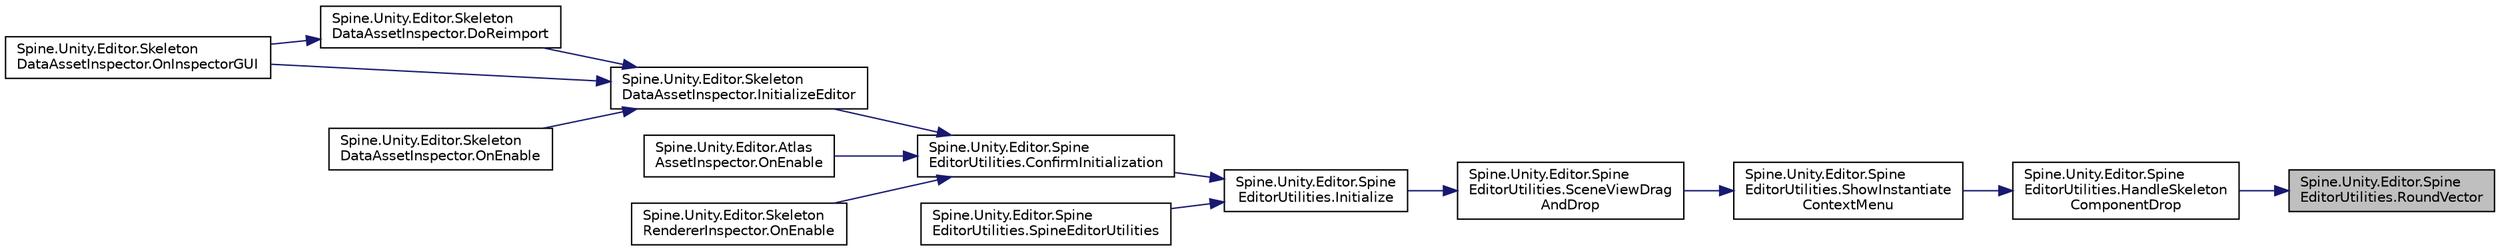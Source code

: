 digraph "Spine.Unity.Editor.SpineEditorUtilities.RoundVector"
{
 // LATEX_PDF_SIZE
  edge [fontname="Helvetica",fontsize="10",labelfontname="Helvetica",labelfontsize="10"];
  node [fontname="Helvetica",fontsize="10",shape=record];
  rankdir="RL";
  Node1 [label="Spine.Unity.Editor.Spine\lEditorUtilities.RoundVector",height=0.2,width=0.4,color="black", fillcolor="grey75", style="filled", fontcolor="black",tooltip="Rounds off vector components to a number of decimal digits."];
  Node1 -> Node2 [dir="back",color="midnightblue",fontsize="10",style="solid",fontname="Helvetica"];
  Node2 [label="Spine.Unity.Editor.Spine\lEditorUtilities.HandleSkeleton\lComponentDrop",height=0.2,width=0.4,color="black", fillcolor="white", style="filled",URL="$class_spine_1_1_unity_1_1_editor_1_1_spine_editor_utilities.html#a9b1006940b64b0a54b57341ed2e5e0d7",tooltip=" "];
  Node2 -> Node3 [dir="back",color="midnightblue",fontsize="10",style="solid",fontname="Helvetica"];
  Node3 [label="Spine.Unity.Editor.Spine\lEditorUtilities.ShowInstantiate\lContextMenu",height=0.2,width=0.4,color="black", fillcolor="white", style="filled",URL="$class_spine_1_1_unity_1_1_editor_1_1_spine_editor_utilities.html#abe8a798bd134276fcb83fc4094134823",tooltip=" "];
  Node3 -> Node4 [dir="back",color="midnightblue",fontsize="10",style="solid",fontname="Helvetica"];
  Node4 [label="Spine.Unity.Editor.Spine\lEditorUtilities.SceneViewDrag\lAndDrop",height=0.2,width=0.4,color="black", fillcolor="white", style="filled",URL="$class_spine_1_1_unity_1_1_editor_1_1_spine_editor_utilities.html#adadc887a09b56823fa8ecebae1d85300",tooltip=" "];
  Node4 -> Node5 [dir="back",color="midnightblue",fontsize="10",style="solid",fontname="Helvetica"];
  Node5 [label="Spine.Unity.Editor.Spine\lEditorUtilities.Initialize",height=0.2,width=0.4,color="black", fillcolor="white", style="filled",URL="$class_spine_1_1_unity_1_1_editor_1_1_spine_editor_utilities.html#abd76572f6dc50fd5b923f3360652e60c",tooltip=" "];
  Node5 -> Node6 [dir="back",color="midnightblue",fontsize="10",style="solid",fontname="Helvetica"];
  Node6 [label="Spine.Unity.Editor.Spine\lEditorUtilities.ConfirmInitialization",height=0.2,width=0.4,color="black", fillcolor="white", style="filled",URL="$class_spine_1_1_unity_1_1_editor_1_1_spine_editor_utilities.html#a50138b04862241cbc785ba1e1b9b014f",tooltip=" "];
  Node6 -> Node7 [dir="back",color="midnightblue",fontsize="10",style="solid",fontname="Helvetica"];
  Node7 [label="Spine.Unity.Editor.Skeleton\lDataAssetInspector.InitializeEditor",height=0.2,width=0.4,color="black", fillcolor="white", style="filled",URL="$class_spine_1_1_unity_1_1_editor_1_1_skeleton_data_asset_inspector.html#a6e1b3ce2a40f88bf0856de424487659d",tooltip=" "];
  Node7 -> Node8 [dir="back",color="midnightblue",fontsize="10",style="solid",fontname="Helvetica"];
  Node8 [label="Spine.Unity.Editor.Skeleton\lDataAssetInspector.DoReimport",height=0.2,width=0.4,color="black", fillcolor="white", style="filled",URL="$class_spine_1_1_unity_1_1_editor_1_1_skeleton_data_asset_inspector.html#a4736500b9b0f9559591229d9525a53ba",tooltip=" "];
  Node8 -> Node9 [dir="back",color="midnightblue",fontsize="10",style="solid",fontname="Helvetica"];
  Node9 [label="Spine.Unity.Editor.Skeleton\lDataAssetInspector.OnInspectorGUI",height=0.2,width=0.4,color="black", fillcolor="white", style="filled",URL="$class_spine_1_1_unity_1_1_editor_1_1_skeleton_data_asset_inspector.html#ac3d0f9499211735f35ac647173858cb1",tooltip=" "];
  Node7 -> Node10 [dir="back",color="midnightblue",fontsize="10",style="solid",fontname="Helvetica"];
  Node10 [label="Spine.Unity.Editor.Skeleton\lDataAssetInspector.OnEnable",height=0.2,width=0.4,color="black", fillcolor="white", style="filled",URL="$class_spine_1_1_unity_1_1_editor_1_1_skeleton_data_asset_inspector.html#afc433f2760c075abd3b470ba9336ebb2",tooltip=" "];
  Node7 -> Node9 [dir="back",color="midnightblue",fontsize="10",style="solid",fontname="Helvetica"];
  Node6 -> Node11 [dir="back",color="midnightblue",fontsize="10",style="solid",fontname="Helvetica"];
  Node11 [label="Spine.Unity.Editor.Atlas\lAssetInspector.OnEnable",height=0.2,width=0.4,color="black", fillcolor="white", style="filled",URL="$class_spine_1_1_unity_1_1_editor_1_1_atlas_asset_inspector.html#a8752760477c2ef60e81dafcfa26eaa5c",tooltip=" "];
  Node6 -> Node12 [dir="back",color="midnightblue",fontsize="10",style="solid",fontname="Helvetica"];
  Node12 [label="Spine.Unity.Editor.Skeleton\lRendererInspector.OnEnable",height=0.2,width=0.4,color="black", fillcolor="white", style="filled",URL="$class_spine_1_1_unity_1_1_editor_1_1_skeleton_renderer_inspector.html#a906696e1a50a94950abc364f82cfd480",tooltip=" "];
  Node5 -> Node13 [dir="back",color="midnightblue",fontsize="10",style="solid",fontname="Helvetica"];
  Node13 [label="Spine.Unity.Editor.Spine\lEditorUtilities.SpineEditorUtilities",height=0.2,width=0.4,color="black", fillcolor="white", style="filled",URL="$class_spine_1_1_unity_1_1_editor_1_1_spine_editor_utilities.html#ac7d2768f43a591003555a90010ee7e4d",tooltip=" "];
}
